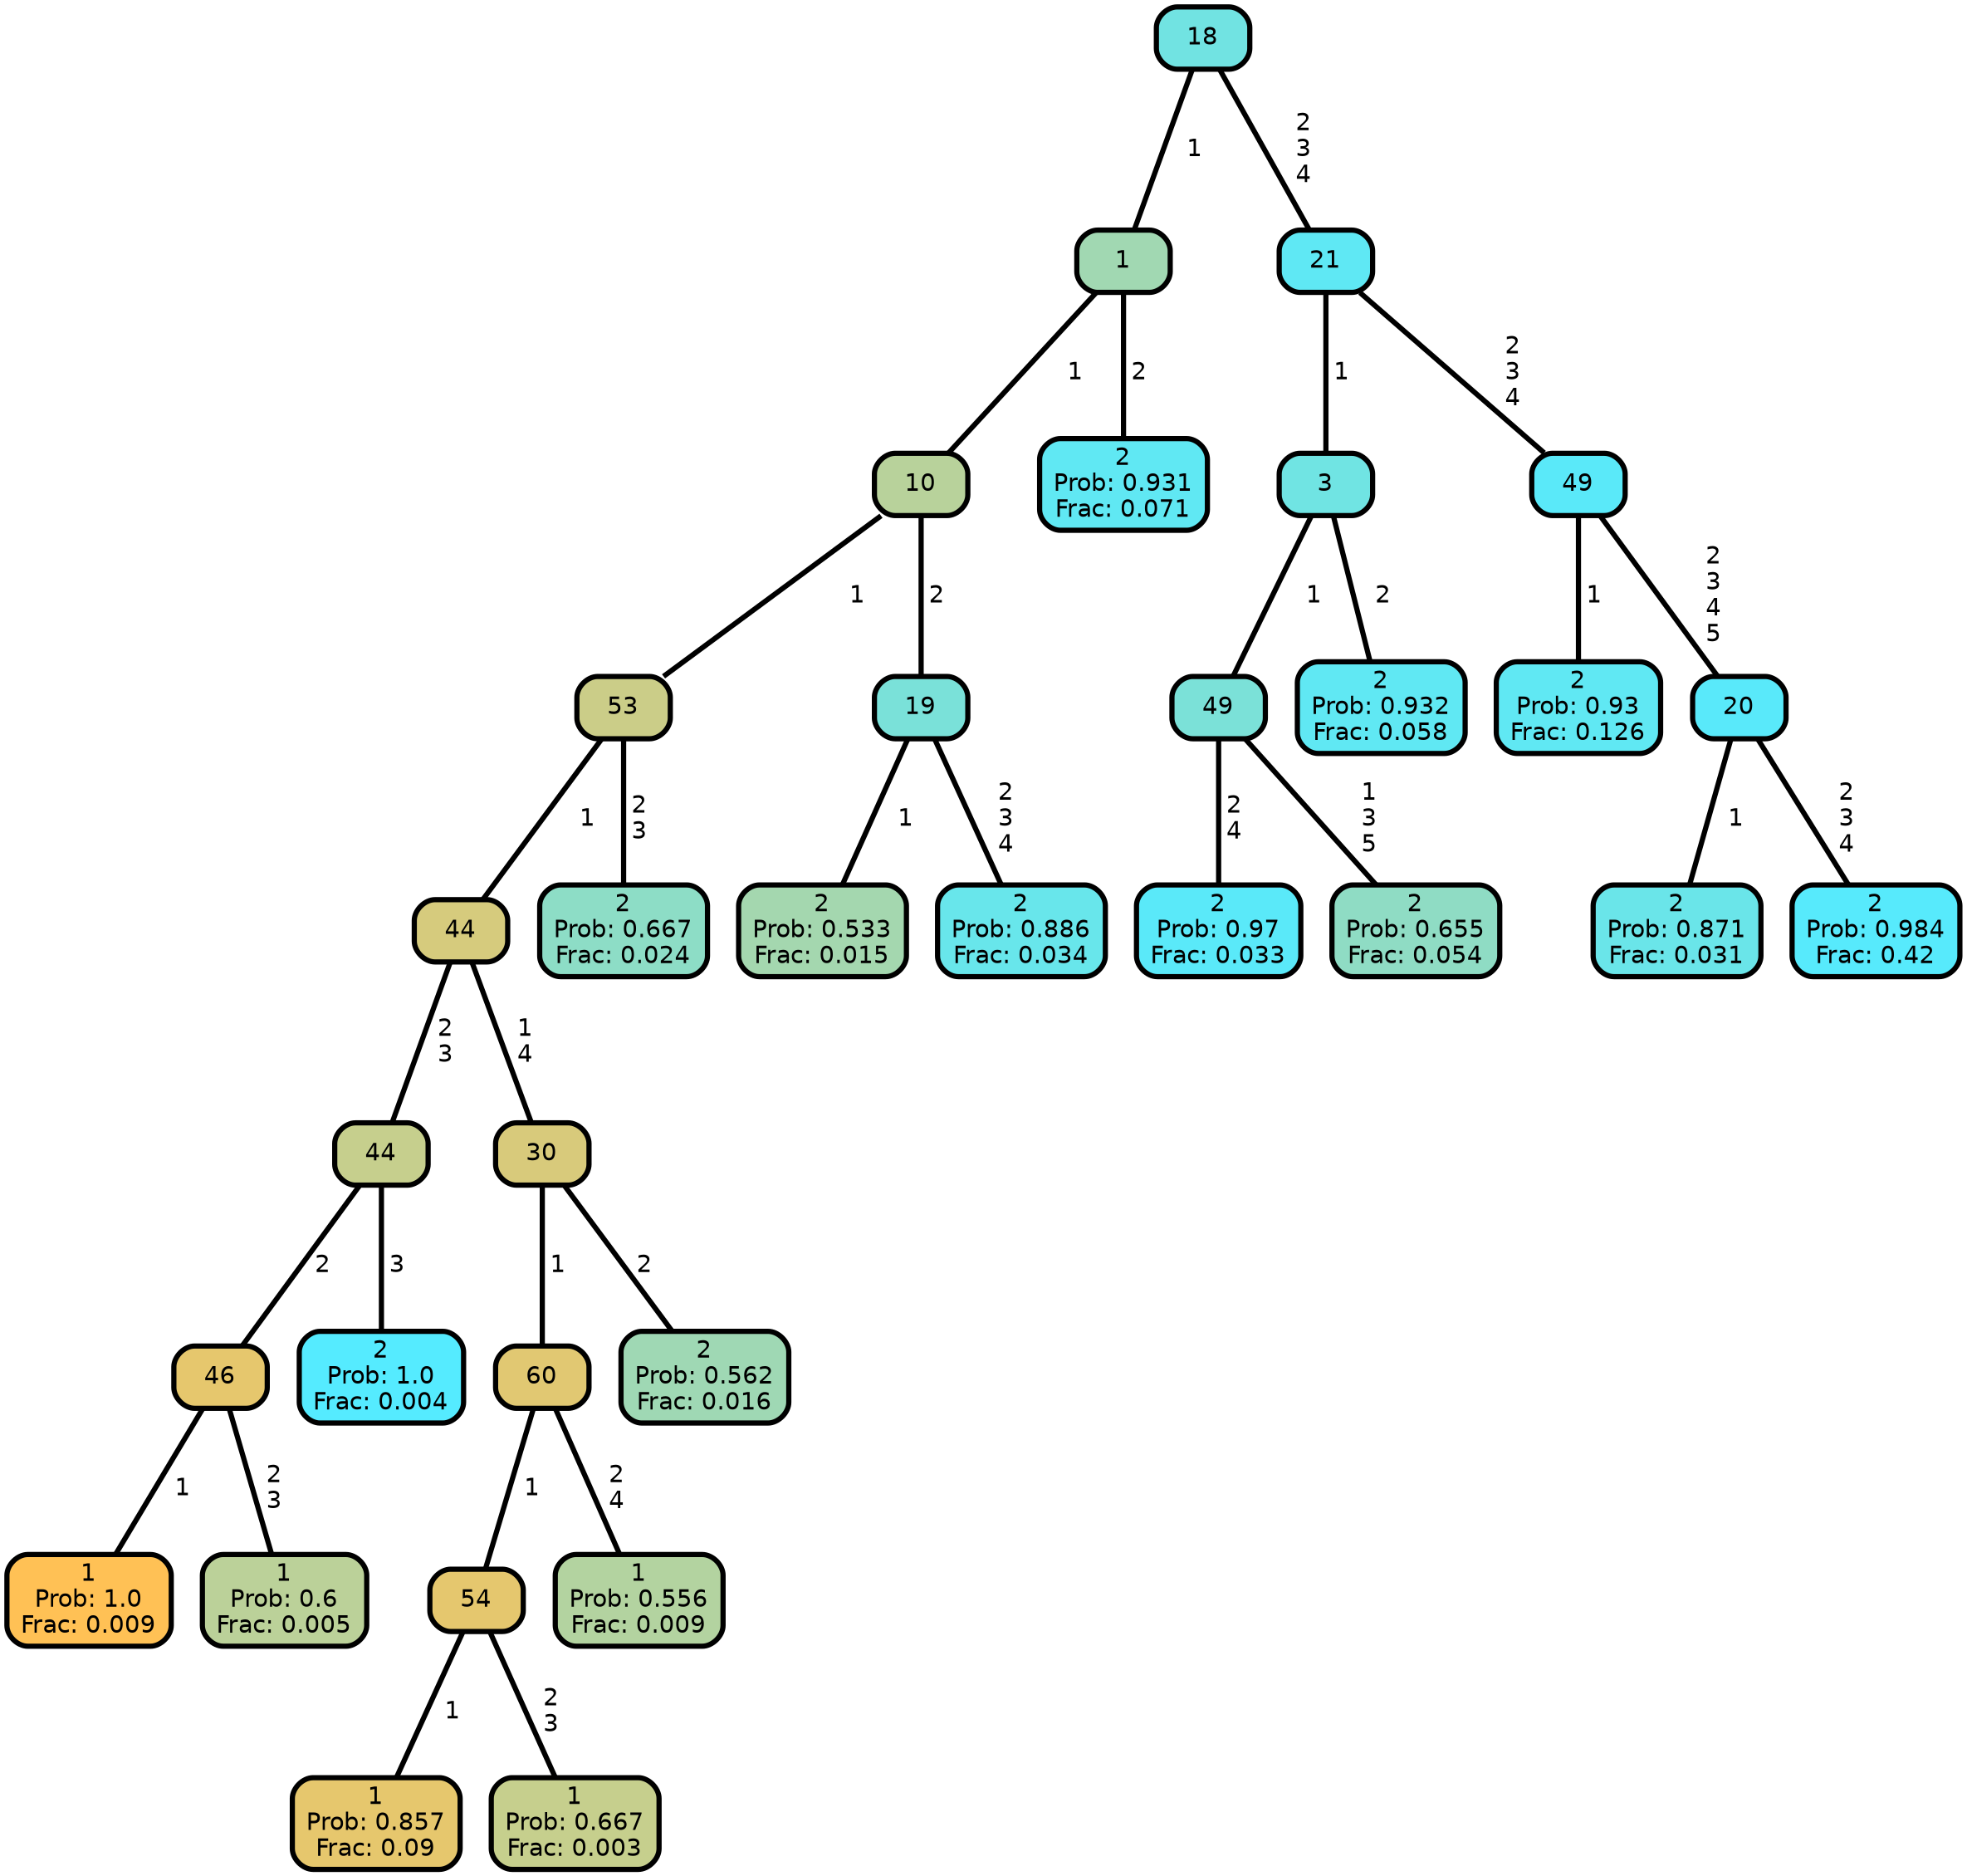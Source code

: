 graph Tree {
node [shape=box, style="filled, rounded",color="black",penwidth="3",fontcolor="black",                 fontname=helvetica] ;
graph [ranksep="0 equally", splines=straight,                 bgcolor=transparent, dpi=200] ;
edge [fontname=helvetica, color=black] ;
0 [label="1
Prob: 1.0
Frac: 0.009", fillcolor="#ffc155"] ;
1 [label="46", fillcolor="#e6c76d"] ;
2 [label="1
Prob: 0.6
Frac: 0.005", fillcolor="#bbd199"] ;
3 [label="44", fillcolor="#c6cf8d"] ;
4 [label="2
Prob: 1.0
Frac: 0.004", fillcolor="#55ebff"] ;
5 [label="44", fillcolor="#d6cb7d"] ;
6 [label="1
Prob: 0.857
Frac: 0.09", fillcolor="#e6c76d"] ;
7 [label="54", fillcolor="#e5c76e"] ;
8 [label="1
Prob: 0.667
Frac: 0.003", fillcolor="#c6cf8d"] ;
9 [label="60", fillcolor="#e1c872"] ;
10 [label="1
Prob: 0.556
Frac: 0.009", fillcolor="#b3d3a0"] ;
11 [label="30", fillcolor="#d8ca7b"] ;
12 [label="2
Prob: 0.562
Frac: 0.016", fillcolor="#9fd8b4"] ;
13 [label="53", fillcolor="#cbcd88"] ;
14 [label="2
Prob: 0.667
Frac: 0.024", fillcolor="#8dddc6"] ;
15 [label="10", fillcolor="#b8d29b"] ;
16 [label="2
Prob: 0.533
Frac: 0.015", fillcolor="#a4d7af"] ;
17 [label="19", fillcolor="#7ae1d9"] ;
18 [label="2
Prob: 0.886
Frac: 0.034", fillcolor="#68e6eb"] ;
19 [label="1", fillcolor="#a1d8b2"] ;
20 [label="2
Prob: 0.931
Frac: 0.071", fillcolor="#60e8f3"] ;
21 [label="18", fillcolor="#71e3e2"] ;
22 [label="2
Prob: 0.97
Frac: 0.033", fillcolor="#5ae9f9"] ;
23 [label="49", fillcolor="#7be1d8"] ;
24 [label="2
Prob: 0.655
Frac: 0.054", fillcolor="#8fdcc4"] ;
25 [label="3", fillcolor="#70e4e3"] ;
26 [label="2
Prob: 0.932
Frac: 0.058", fillcolor="#60e8f3"] ;
27 [label="21", fillcolor="#5fe8f4"] ;
28 [label="2
Prob: 0.93
Frac: 0.126", fillcolor="#60e8f3"] ;
29 [label="49", fillcolor="#5ae9f9"] ;
30 [label="2
Prob: 0.871
Frac: 0.031", fillcolor="#6ae5e9"] ;
31 [label="20", fillcolor="#59e9fa"] ;
32 [label="2
Prob: 0.984
Frac: 0.42", fillcolor="#57eafc"] ;
1 -- 0 [label=" 1",penwidth=3] ;
1 -- 2 [label=" 2\n 3",penwidth=3] ;
3 -- 1 [label=" 2",penwidth=3] ;
3 -- 4 [label=" 3",penwidth=3] ;
5 -- 3 [label=" 2\n 3",penwidth=3] ;
5 -- 11 [label=" 1\n 4",penwidth=3] ;
7 -- 6 [label=" 1",penwidth=3] ;
7 -- 8 [label=" 2\n 3",penwidth=3] ;
9 -- 7 [label=" 1",penwidth=3] ;
9 -- 10 [label=" 2\n 4",penwidth=3] ;
11 -- 9 [label=" 1",penwidth=3] ;
11 -- 12 [label=" 2",penwidth=3] ;
13 -- 5 [label=" 1",penwidth=3] ;
13 -- 14 [label=" 2\n 3",penwidth=3] ;
15 -- 13 [label=" 1",penwidth=3] ;
15 -- 17 [label=" 2",penwidth=3] ;
17 -- 16 [label=" 1",penwidth=3] ;
17 -- 18 [label=" 2\n 3\n 4",penwidth=3] ;
19 -- 15 [label=" 1",penwidth=3] ;
19 -- 20 [label=" 2",penwidth=3] ;
21 -- 19 [label=" 1",penwidth=3] ;
21 -- 27 [label=" 2\n 3\n 4",penwidth=3] ;
23 -- 22 [label=" 2\n 4",penwidth=3] ;
23 -- 24 [label=" 1\n 3\n 5",penwidth=3] ;
25 -- 23 [label=" 1",penwidth=3] ;
25 -- 26 [label=" 2",penwidth=3] ;
27 -- 25 [label=" 1",penwidth=3] ;
27 -- 29 [label=" 2\n 3\n 4",penwidth=3] ;
29 -- 28 [label=" 1",penwidth=3] ;
29 -- 31 [label=" 2\n 3\n 4\n 5",penwidth=3] ;
31 -- 30 [label=" 1",penwidth=3] ;
31 -- 32 [label=" 2\n 3\n 4",penwidth=3] ;
{rank = same;}}